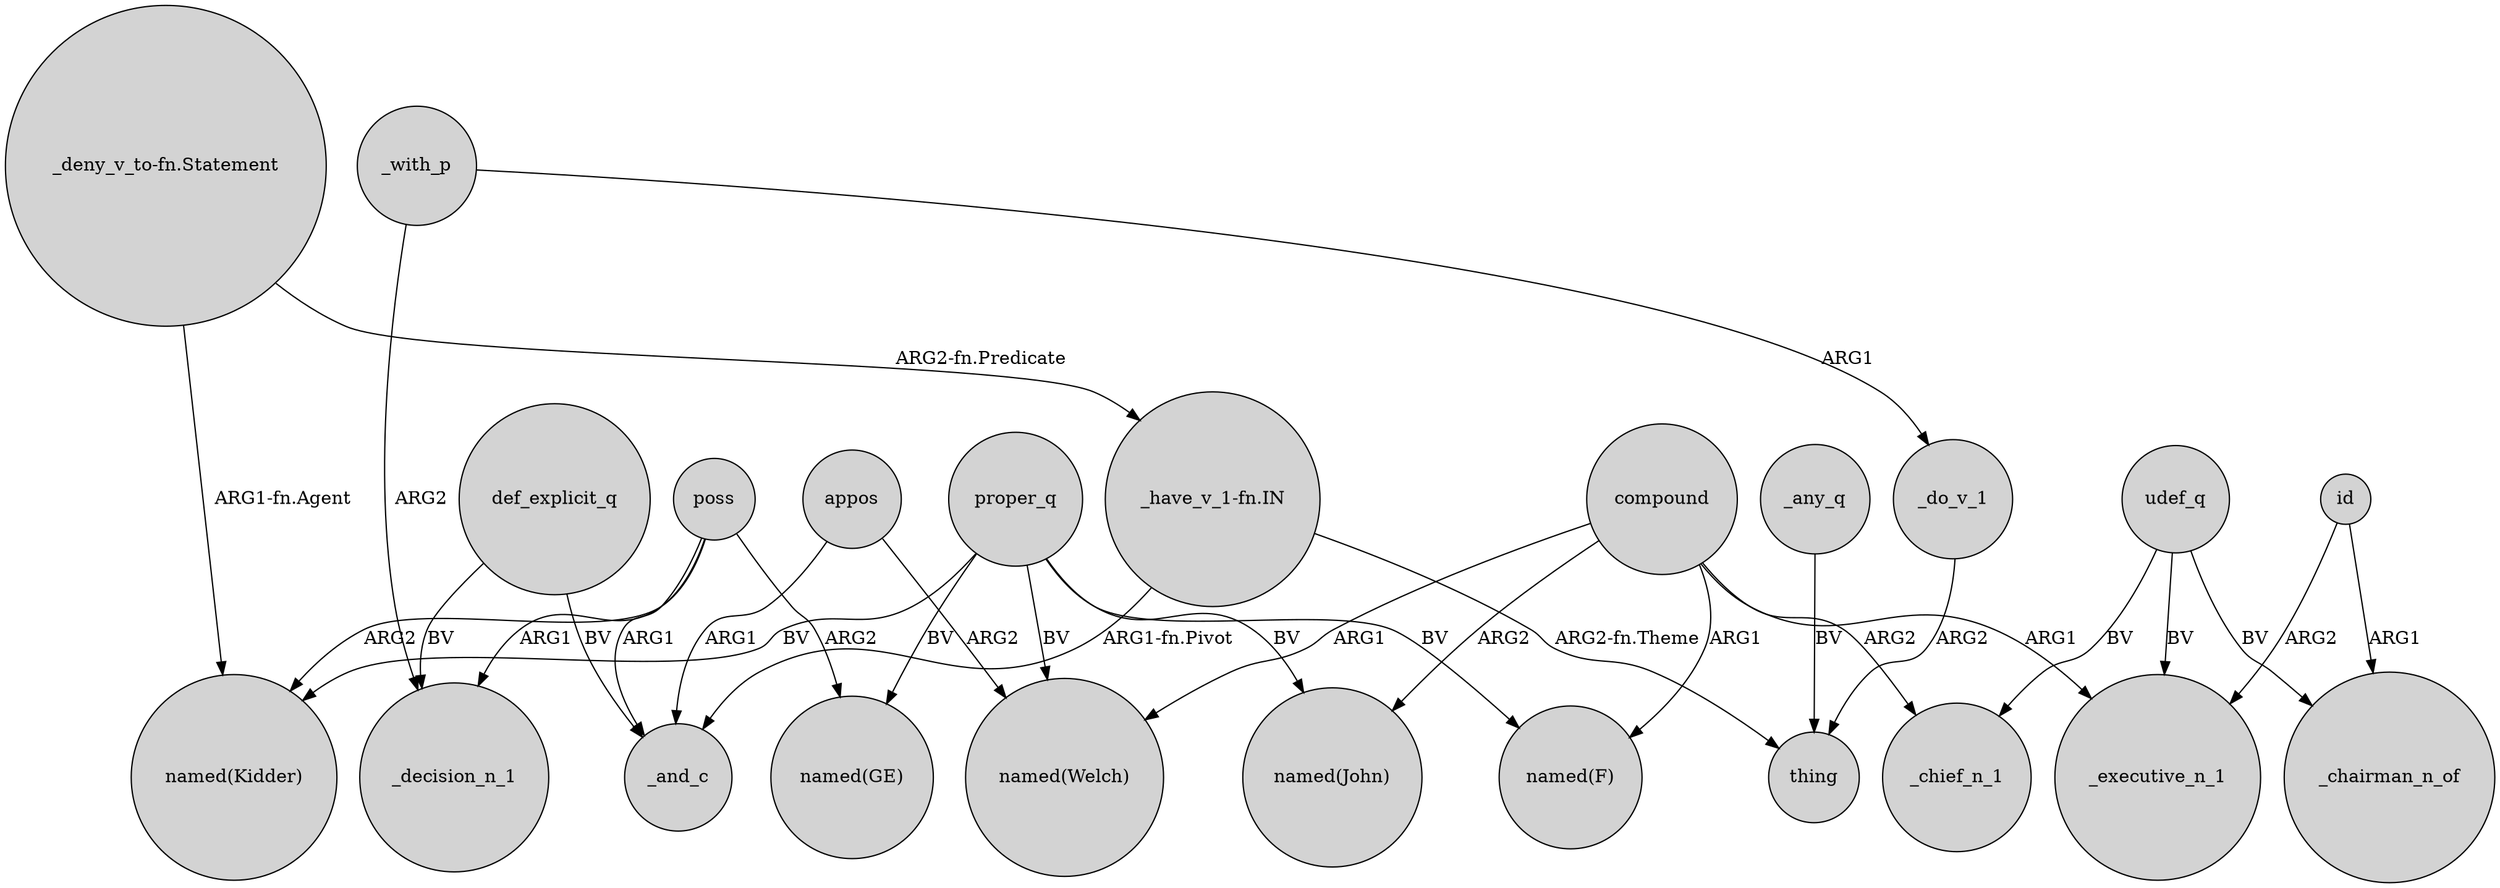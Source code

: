 digraph {
	node [shape=circle style=filled]
	compound -> "named(John)" [label=ARG2]
	poss -> "named(Kidder)" [label=ARG2]
	poss -> _and_c [label=ARG1]
	udef_q -> _executive_n_1 [label=BV]
	appos -> _and_c [label=ARG1]
	def_explicit_q -> _and_c [label=BV]
	proper_q -> "named(F)" [label=BV]
	proper_q -> "named(GE)" [label=BV]
	"_deny_v_to-fn.Statement" -> "_have_v_1-fn.IN" [label="ARG2-fn.Predicate"]
	compound -> _executive_n_1 [label=ARG1]
	appos -> "named(Welch)" [label=ARG2]
	id -> _executive_n_1 [label=ARG2]
	compound -> "named(Welch)" [label=ARG1]
	udef_q -> _chairman_n_of [label=BV]
	compound -> _chief_n_1 [label=ARG2]
	_with_p -> _do_v_1 [label=ARG1]
	"_deny_v_to-fn.Statement" -> "named(Kidder)" [label="ARG1-fn.Agent"]
	udef_q -> _chief_n_1 [label=BV]
	"_have_v_1-fn.IN" -> _and_c [label="ARG1-fn.Pivot"]
	def_explicit_q -> _decision_n_1 [label=BV]
	poss -> _decision_n_1 [label=ARG1]
	proper_q -> "named(Kidder)" [label=BV]
	_with_p -> _decision_n_1 [label=ARG2]
	"_have_v_1-fn.IN" -> thing [label="ARG2-fn.Theme"]
	_do_v_1 -> thing [label=ARG2]
	proper_q -> "named(Welch)" [label=BV]
	proper_q -> "named(John)" [label=BV]
	id -> _chairman_n_of [label=ARG1]
	compound -> "named(F)" [label=ARG1]
	_any_q -> thing [label=BV]
	poss -> "named(GE)" [label=ARG2]
}

